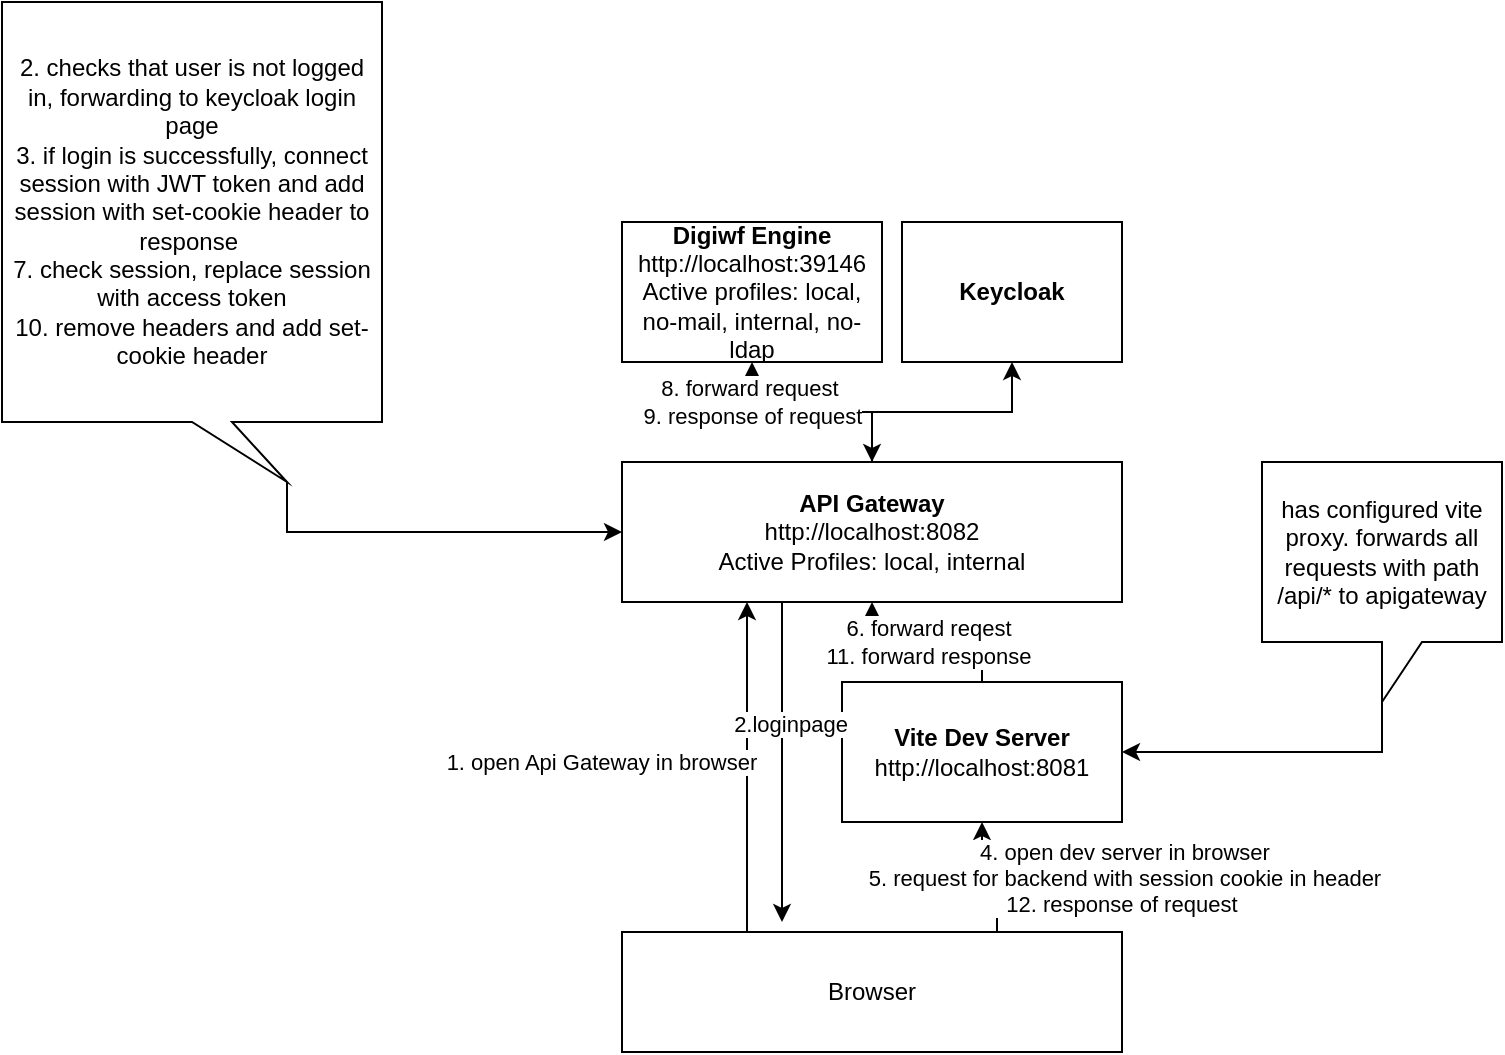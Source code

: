 <mxfile version="20.8.16" type="device"><diagram name="Seite-1" id="m4-pusd7IShdVq7fMijp"><mxGraphModel dx="1036" dy="710" grid="1" gridSize="10" guides="1" tooltips="1" connect="1" arrows="1" fold="1" page="1" pageScale="1" pageWidth="827" pageHeight="1169" math="0" shadow="0"><root><mxCell id="0"/><mxCell id="1" parent="0"/><mxCell id="02bmFxfarPQiqMCaBxPC-16" value="6. forward reqest&lt;br&gt;11. forward response" style="edgeStyle=orthogonalEdgeStyle;rounded=0;orthogonalLoop=1;jettySize=auto;html=1;exitX=0.5;exitY=0;exitDx=0;exitDy=0;entryX=0.5;entryY=1;entryDx=0;entryDy=0;startArrow=none;startFill=0;" parent="1" source="02bmFxfarPQiqMCaBxPC-1" target="02bmFxfarPQiqMCaBxPC-3" edge="1"><mxGeometry relative="1" as="geometry"/></mxCell><mxCell id="02bmFxfarPQiqMCaBxPC-1" value="&lt;b&gt;Vite Dev Server&lt;/b&gt;&lt;br&gt;http://localhost:8081" style="rounded=0;whiteSpace=wrap;html=1;" parent="1" vertex="1"><mxGeometry x="470" y="400" width="140" height="70" as="geometry"/></mxCell><mxCell id="02bmFxfarPQiqMCaBxPC-7" value="1. open Api Gateway in browser&amp;nbsp;" style="edgeStyle=orthogonalEdgeStyle;rounded=0;orthogonalLoop=1;jettySize=auto;html=1;exitX=0.25;exitY=0;exitDx=0;exitDy=0;entryX=0.25;entryY=1;entryDx=0;entryDy=0;" parent="1" source="02bmFxfarPQiqMCaBxPC-2" target="02bmFxfarPQiqMCaBxPC-3" edge="1"><mxGeometry x="0.03" y="73" relative="1" as="geometry"><mxPoint x="1" as="offset"/></mxGeometry></mxCell><mxCell id="02bmFxfarPQiqMCaBxPC-14" value="4. open dev server in browser&lt;br&gt;5. request for backend with session cookie in header&lt;br&gt;12. response of request&amp;nbsp;" style="edgeStyle=orthogonalEdgeStyle;rounded=0;orthogonalLoop=1;jettySize=auto;html=1;exitX=0.75;exitY=0;exitDx=0;exitDy=0;entryX=0.5;entryY=1;entryDx=0;entryDy=0;startArrow=none;startFill=0;" parent="1" source="02bmFxfarPQiqMCaBxPC-2" target="02bmFxfarPQiqMCaBxPC-1" edge="1"><mxGeometry x="-0.12" y="-62" relative="1" as="geometry"><mxPoint x="63" y="62" as="offset"/></mxGeometry></mxCell><mxCell id="02bmFxfarPQiqMCaBxPC-2" value="Browser" style="rounded=0;whiteSpace=wrap;html=1;" parent="1" vertex="1"><mxGeometry x="360" y="525" width="250" height="60" as="geometry"/></mxCell><mxCell id="02bmFxfarPQiqMCaBxPC-11" style="edgeStyle=orthogonalEdgeStyle;rounded=0;orthogonalLoop=1;jettySize=auto;html=1;exitX=0.5;exitY=0;exitDx=0;exitDy=0;startArrow=classic;startFill=1;" parent="1" source="02bmFxfarPQiqMCaBxPC-3" target="02bmFxfarPQiqMCaBxPC-5" edge="1"><mxGeometry relative="1" as="geometry"/></mxCell><mxCell id="02bmFxfarPQiqMCaBxPC-12" style="edgeStyle=orthogonalEdgeStyle;rounded=0;orthogonalLoop=1;jettySize=auto;html=1;exitX=0.25;exitY=1;exitDx=0;exitDy=0;startArrow=none;startFill=0;" parent="1" source="02bmFxfarPQiqMCaBxPC-3" edge="1"><mxGeometry relative="1" as="geometry"><mxPoint x="440" y="520" as="targetPoint"/><Array as="points"><mxPoint x="440" y="360"/></Array></mxGeometry></mxCell><mxCell id="02bmFxfarPQiqMCaBxPC-13" value="2.loginpage" style="edgeLabel;html=1;align=center;verticalAlign=middle;resizable=0;points=[];" parent="02bmFxfarPQiqMCaBxPC-12" vertex="1" connectable="0"><mxGeometry x="-0.127" y="4" relative="1" as="geometry"><mxPoint y="1" as="offset"/></mxGeometry></mxCell><mxCell id="02bmFxfarPQiqMCaBxPC-19" style="edgeStyle=orthogonalEdgeStyle;rounded=0;orthogonalLoop=1;jettySize=auto;html=1;exitX=0.5;exitY=0;exitDx=0;exitDy=0;entryX=0.5;entryY=1;entryDx=0;entryDy=0;startArrow=none;startFill=0;" parent="1" source="02bmFxfarPQiqMCaBxPC-3" target="02bmFxfarPQiqMCaBxPC-4" edge="1"><mxGeometry relative="1" as="geometry"/></mxCell><mxCell id="02bmFxfarPQiqMCaBxPC-20" value="8. forward request&amp;nbsp;&lt;br&gt;9. response of request" style="edgeLabel;html=1;align=center;verticalAlign=middle;resizable=0;points=[];" parent="02bmFxfarPQiqMCaBxPC-19" vertex="1" connectable="0"><mxGeometry x="0.273" y="1" relative="1" as="geometry"><mxPoint x="-15" y="-6" as="offset"/></mxGeometry></mxCell><mxCell id="02bmFxfarPQiqMCaBxPC-3" value="&lt;b&gt;API Gateway&lt;/b&gt;&lt;br&gt;http://localhost:8082&lt;br&gt;Active Profiles: local, internal" style="rounded=0;whiteSpace=wrap;html=1;" parent="1" vertex="1"><mxGeometry x="360" y="290" width="250" height="70" as="geometry"/></mxCell><mxCell id="02bmFxfarPQiqMCaBxPC-4" value="&lt;b&gt;Digiwf Engine&lt;/b&gt;&lt;br&gt;http://localhost:39146&lt;br&gt;Active profiles: local, no-mail, internal, no-ldap" style="rounded=0;whiteSpace=wrap;html=1;" parent="1" vertex="1"><mxGeometry x="360" y="170" width="130" height="70" as="geometry"/></mxCell><mxCell id="02bmFxfarPQiqMCaBxPC-5" value="&lt;b&gt;Keycloak&lt;/b&gt;" style="rounded=0;whiteSpace=wrap;html=1;" parent="1" vertex="1"><mxGeometry x="500" y="170" width="110" height="70" as="geometry"/></mxCell><mxCell id="02bmFxfarPQiqMCaBxPC-9" style="edgeStyle=orthogonalEdgeStyle;rounded=0;orthogonalLoop=1;jettySize=auto;html=1;exitX=0;exitY=0;exitDx=142.5;exitDy=240;exitPerimeter=0;entryX=0;entryY=0.5;entryDx=0;entryDy=0;" parent="1" source="02bmFxfarPQiqMCaBxPC-8" target="02bmFxfarPQiqMCaBxPC-3" edge="1"><mxGeometry relative="1" as="geometry"/></mxCell><mxCell id="02bmFxfarPQiqMCaBxPC-8" value="2. checks that user is not logged in, forwarding to keycloak login page&lt;br&gt;3. if login is successfully, connect session with JWT token and add session with set-cookie header to response&amp;nbsp;&lt;br&gt;7. check session, replace session with access token&lt;br&gt;10. remove headers and add set-cookie header" style="shape=callout;whiteSpace=wrap;html=1;perimeter=calloutPerimeter;position2=0.75;" parent="1" vertex="1"><mxGeometry x="50" y="60" width="190" height="240" as="geometry"/></mxCell><mxCell id="02bmFxfarPQiqMCaBxPC-18" style="edgeStyle=orthogonalEdgeStyle;rounded=0;orthogonalLoop=1;jettySize=auto;html=1;exitX=0;exitY=0;exitDx=60;exitDy=120;exitPerimeter=0;entryX=1;entryY=0.5;entryDx=0;entryDy=0;startArrow=none;startFill=0;" parent="1" source="02bmFxfarPQiqMCaBxPC-17" target="02bmFxfarPQiqMCaBxPC-1" edge="1"><mxGeometry relative="1" as="geometry"/></mxCell><mxCell id="02bmFxfarPQiqMCaBxPC-17" value="has configured vite proxy. forwards all requests with path /api/* to apigateway" style="shape=callout;whiteSpace=wrap;html=1;perimeter=calloutPerimeter;" parent="1" vertex="1"><mxGeometry x="680" y="290" width="120" height="120" as="geometry"/></mxCell></root></mxGraphModel></diagram></mxfile>